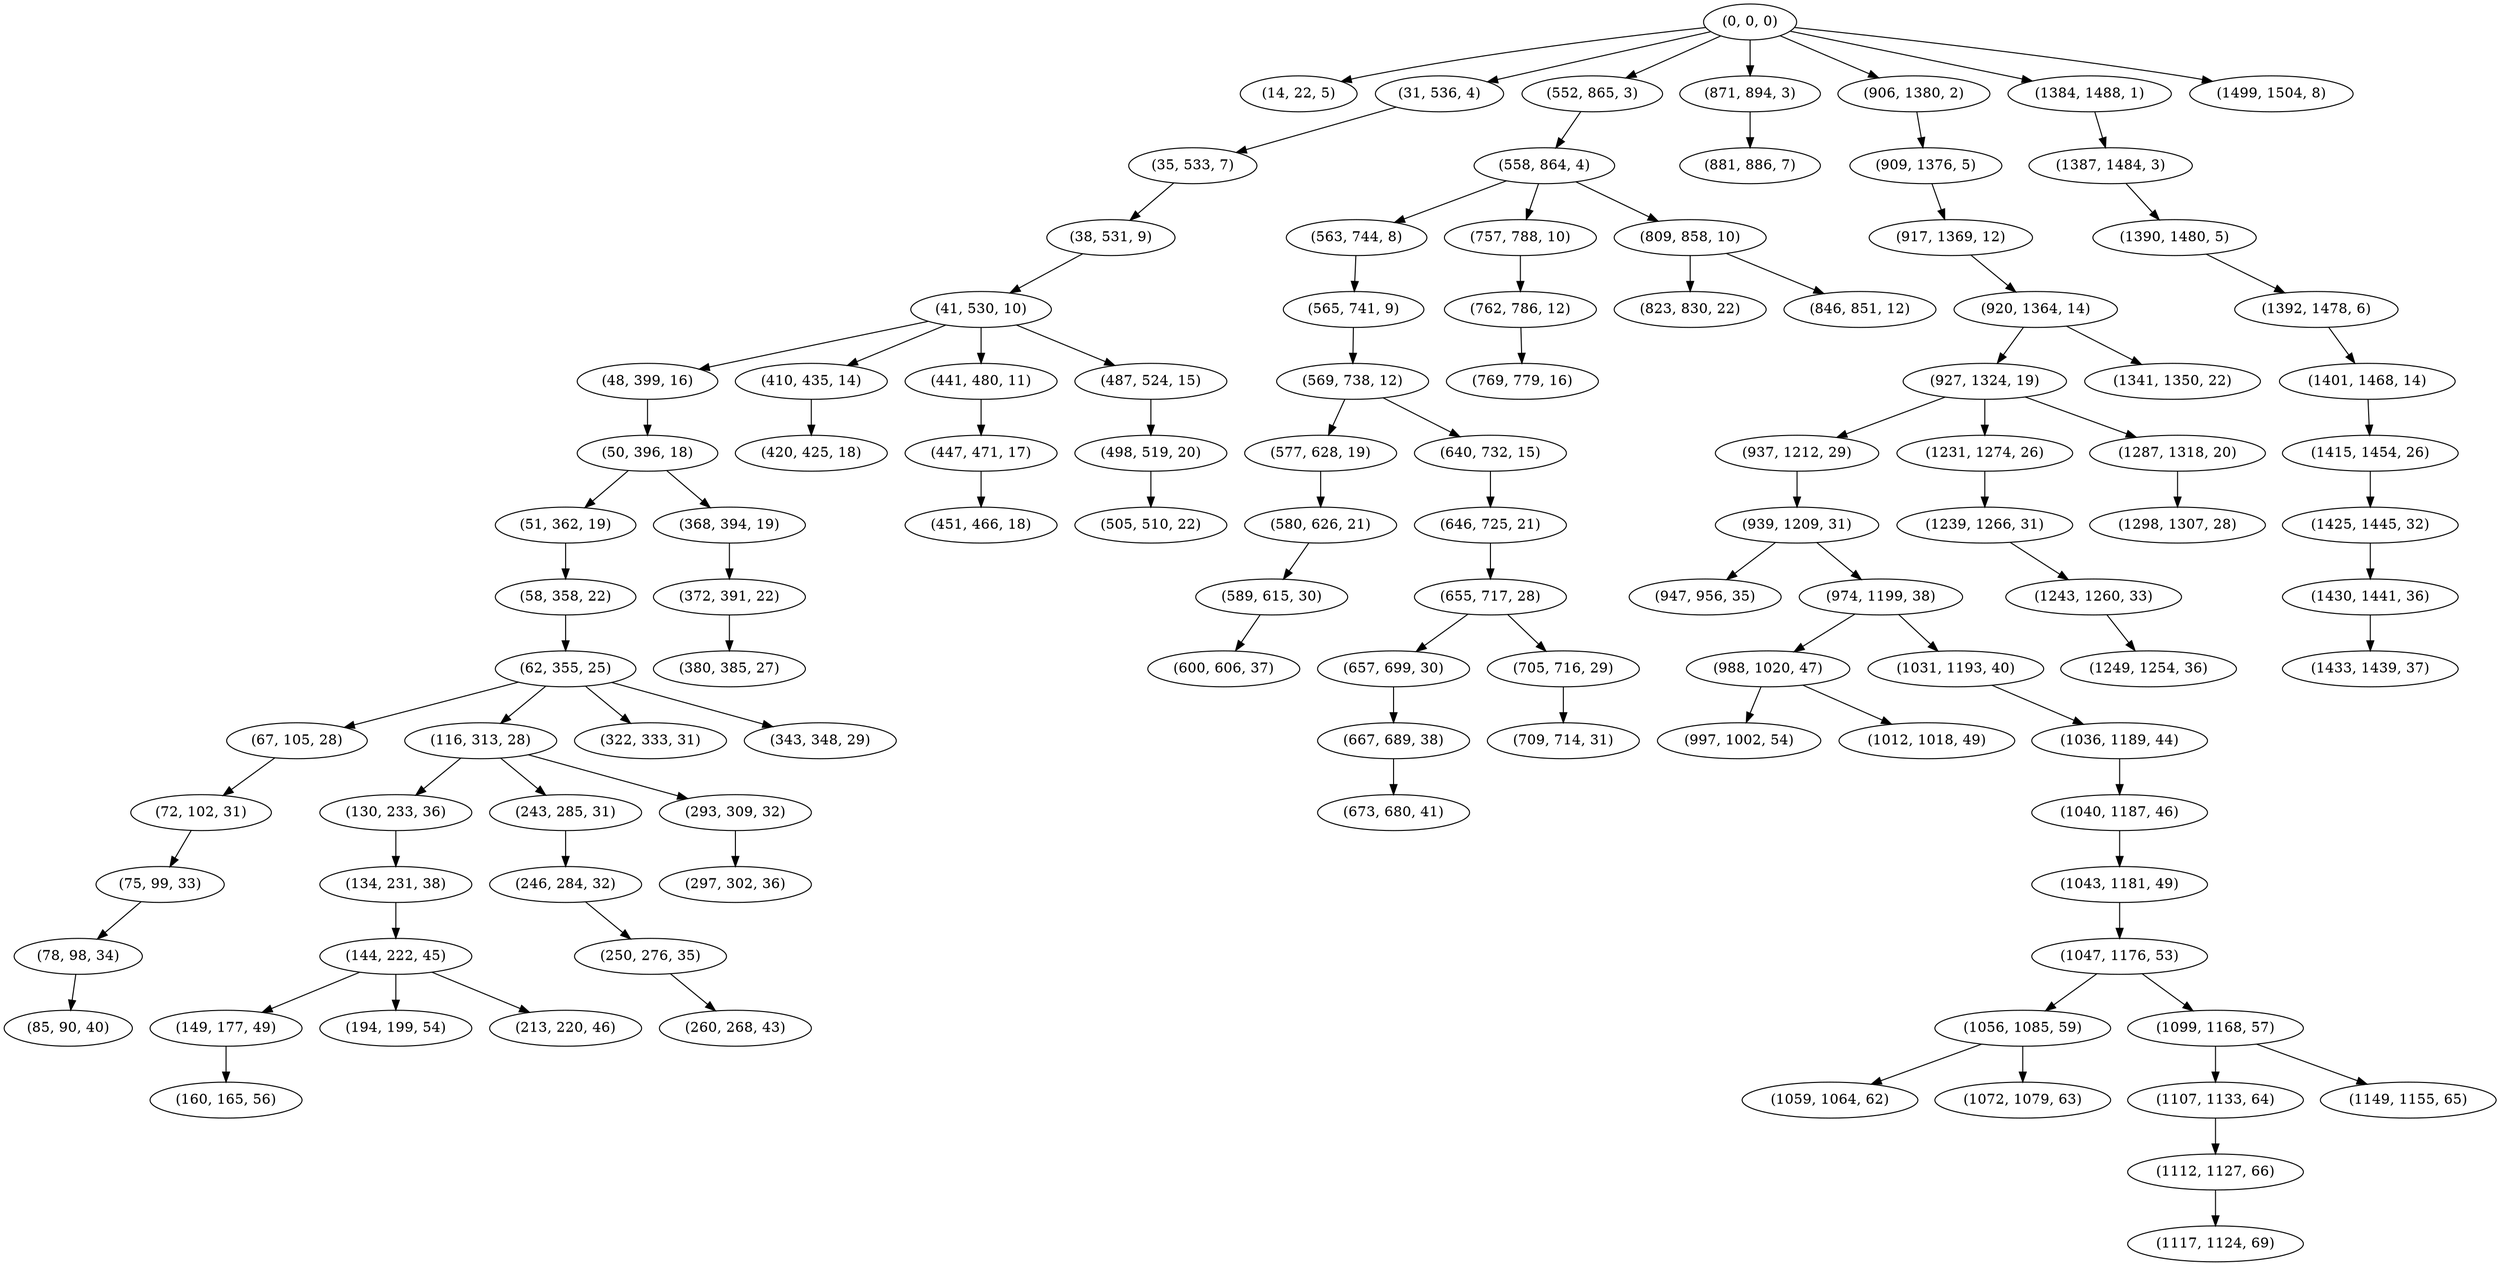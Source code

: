 digraph tree {
    "(0, 0, 0)";
    "(14, 22, 5)";
    "(31, 536, 4)";
    "(35, 533, 7)";
    "(38, 531, 9)";
    "(41, 530, 10)";
    "(48, 399, 16)";
    "(50, 396, 18)";
    "(51, 362, 19)";
    "(58, 358, 22)";
    "(62, 355, 25)";
    "(67, 105, 28)";
    "(72, 102, 31)";
    "(75, 99, 33)";
    "(78, 98, 34)";
    "(85, 90, 40)";
    "(116, 313, 28)";
    "(130, 233, 36)";
    "(134, 231, 38)";
    "(144, 222, 45)";
    "(149, 177, 49)";
    "(160, 165, 56)";
    "(194, 199, 54)";
    "(213, 220, 46)";
    "(243, 285, 31)";
    "(246, 284, 32)";
    "(250, 276, 35)";
    "(260, 268, 43)";
    "(293, 309, 32)";
    "(297, 302, 36)";
    "(322, 333, 31)";
    "(343, 348, 29)";
    "(368, 394, 19)";
    "(372, 391, 22)";
    "(380, 385, 27)";
    "(410, 435, 14)";
    "(420, 425, 18)";
    "(441, 480, 11)";
    "(447, 471, 17)";
    "(451, 466, 18)";
    "(487, 524, 15)";
    "(498, 519, 20)";
    "(505, 510, 22)";
    "(552, 865, 3)";
    "(558, 864, 4)";
    "(563, 744, 8)";
    "(565, 741, 9)";
    "(569, 738, 12)";
    "(577, 628, 19)";
    "(580, 626, 21)";
    "(589, 615, 30)";
    "(600, 606, 37)";
    "(640, 732, 15)";
    "(646, 725, 21)";
    "(655, 717, 28)";
    "(657, 699, 30)";
    "(667, 689, 38)";
    "(673, 680, 41)";
    "(705, 716, 29)";
    "(709, 714, 31)";
    "(757, 788, 10)";
    "(762, 786, 12)";
    "(769, 779, 16)";
    "(809, 858, 10)";
    "(823, 830, 22)";
    "(846, 851, 12)";
    "(871, 894, 3)";
    "(881, 886, 7)";
    "(906, 1380, 2)";
    "(909, 1376, 5)";
    "(917, 1369, 12)";
    "(920, 1364, 14)";
    "(927, 1324, 19)";
    "(937, 1212, 29)";
    "(939, 1209, 31)";
    "(947, 956, 35)";
    "(974, 1199, 38)";
    "(988, 1020, 47)";
    "(997, 1002, 54)";
    "(1012, 1018, 49)";
    "(1031, 1193, 40)";
    "(1036, 1189, 44)";
    "(1040, 1187, 46)";
    "(1043, 1181, 49)";
    "(1047, 1176, 53)";
    "(1056, 1085, 59)";
    "(1059, 1064, 62)";
    "(1072, 1079, 63)";
    "(1099, 1168, 57)";
    "(1107, 1133, 64)";
    "(1112, 1127, 66)";
    "(1117, 1124, 69)";
    "(1149, 1155, 65)";
    "(1231, 1274, 26)";
    "(1239, 1266, 31)";
    "(1243, 1260, 33)";
    "(1249, 1254, 36)";
    "(1287, 1318, 20)";
    "(1298, 1307, 28)";
    "(1341, 1350, 22)";
    "(1384, 1488, 1)";
    "(1387, 1484, 3)";
    "(1390, 1480, 5)";
    "(1392, 1478, 6)";
    "(1401, 1468, 14)";
    "(1415, 1454, 26)";
    "(1425, 1445, 32)";
    "(1430, 1441, 36)";
    "(1433, 1439, 37)";
    "(1499, 1504, 8)";
    "(0, 0, 0)" -> "(14, 22, 5)";
    "(0, 0, 0)" -> "(31, 536, 4)";
    "(0, 0, 0)" -> "(552, 865, 3)";
    "(0, 0, 0)" -> "(871, 894, 3)";
    "(0, 0, 0)" -> "(906, 1380, 2)";
    "(0, 0, 0)" -> "(1384, 1488, 1)";
    "(0, 0, 0)" -> "(1499, 1504, 8)";
    "(31, 536, 4)" -> "(35, 533, 7)";
    "(35, 533, 7)" -> "(38, 531, 9)";
    "(38, 531, 9)" -> "(41, 530, 10)";
    "(41, 530, 10)" -> "(48, 399, 16)";
    "(41, 530, 10)" -> "(410, 435, 14)";
    "(41, 530, 10)" -> "(441, 480, 11)";
    "(41, 530, 10)" -> "(487, 524, 15)";
    "(48, 399, 16)" -> "(50, 396, 18)";
    "(50, 396, 18)" -> "(51, 362, 19)";
    "(50, 396, 18)" -> "(368, 394, 19)";
    "(51, 362, 19)" -> "(58, 358, 22)";
    "(58, 358, 22)" -> "(62, 355, 25)";
    "(62, 355, 25)" -> "(67, 105, 28)";
    "(62, 355, 25)" -> "(116, 313, 28)";
    "(62, 355, 25)" -> "(322, 333, 31)";
    "(62, 355, 25)" -> "(343, 348, 29)";
    "(67, 105, 28)" -> "(72, 102, 31)";
    "(72, 102, 31)" -> "(75, 99, 33)";
    "(75, 99, 33)" -> "(78, 98, 34)";
    "(78, 98, 34)" -> "(85, 90, 40)";
    "(116, 313, 28)" -> "(130, 233, 36)";
    "(116, 313, 28)" -> "(243, 285, 31)";
    "(116, 313, 28)" -> "(293, 309, 32)";
    "(130, 233, 36)" -> "(134, 231, 38)";
    "(134, 231, 38)" -> "(144, 222, 45)";
    "(144, 222, 45)" -> "(149, 177, 49)";
    "(144, 222, 45)" -> "(194, 199, 54)";
    "(144, 222, 45)" -> "(213, 220, 46)";
    "(149, 177, 49)" -> "(160, 165, 56)";
    "(243, 285, 31)" -> "(246, 284, 32)";
    "(246, 284, 32)" -> "(250, 276, 35)";
    "(250, 276, 35)" -> "(260, 268, 43)";
    "(293, 309, 32)" -> "(297, 302, 36)";
    "(368, 394, 19)" -> "(372, 391, 22)";
    "(372, 391, 22)" -> "(380, 385, 27)";
    "(410, 435, 14)" -> "(420, 425, 18)";
    "(441, 480, 11)" -> "(447, 471, 17)";
    "(447, 471, 17)" -> "(451, 466, 18)";
    "(487, 524, 15)" -> "(498, 519, 20)";
    "(498, 519, 20)" -> "(505, 510, 22)";
    "(552, 865, 3)" -> "(558, 864, 4)";
    "(558, 864, 4)" -> "(563, 744, 8)";
    "(558, 864, 4)" -> "(757, 788, 10)";
    "(558, 864, 4)" -> "(809, 858, 10)";
    "(563, 744, 8)" -> "(565, 741, 9)";
    "(565, 741, 9)" -> "(569, 738, 12)";
    "(569, 738, 12)" -> "(577, 628, 19)";
    "(569, 738, 12)" -> "(640, 732, 15)";
    "(577, 628, 19)" -> "(580, 626, 21)";
    "(580, 626, 21)" -> "(589, 615, 30)";
    "(589, 615, 30)" -> "(600, 606, 37)";
    "(640, 732, 15)" -> "(646, 725, 21)";
    "(646, 725, 21)" -> "(655, 717, 28)";
    "(655, 717, 28)" -> "(657, 699, 30)";
    "(655, 717, 28)" -> "(705, 716, 29)";
    "(657, 699, 30)" -> "(667, 689, 38)";
    "(667, 689, 38)" -> "(673, 680, 41)";
    "(705, 716, 29)" -> "(709, 714, 31)";
    "(757, 788, 10)" -> "(762, 786, 12)";
    "(762, 786, 12)" -> "(769, 779, 16)";
    "(809, 858, 10)" -> "(823, 830, 22)";
    "(809, 858, 10)" -> "(846, 851, 12)";
    "(871, 894, 3)" -> "(881, 886, 7)";
    "(906, 1380, 2)" -> "(909, 1376, 5)";
    "(909, 1376, 5)" -> "(917, 1369, 12)";
    "(917, 1369, 12)" -> "(920, 1364, 14)";
    "(920, 1364, 14)" -> "(927, 1324, 19)";
    "(920, 1364, 14)" -> "(1341, 1350, 22)";
    "(927, 1324, 19)" -> "(937, 1212, 29)";
    "(927, 1324, 19)" -> "(1231, 1274, 26)";
    "(927, 1324, 19)" -> "(1287, 1318, 20)";
    "(937, 1212, 29)" -> "(939, 1209, 31)";
    "(939, 1209, 31)" -> "(947, 956, 35)";
    "(939, 1209, 31)" -> "(974, 1199, 38)";
    "(974, 1199, 38)" -> "(988, 1020, 47)";
    "(974, 1199, 38)" -> "(1031, 1193, 40)";
    "(988, 1020, 47)" -> "(997, 1002, 54)";
    "(988, 1020, 47)" -> "(1012, 1018, 49)";
    "(1031, 1193, 40)" -> "(1036, 1189, 44)";
    "(1036, 1189, 44)" -> "(1040, 1187, 46)";
    "(1040, 1187, 46)" -> "(1043, 1181, 49)";
    "(1043, 1181, 49)" -> "(1047, 1176, 53)";
    "(1047, 1176, 53)" -> "(1056, 1085, 59)";
    "(1047, 1176, 53)" -> "(1099, 1168, 57)";
    "(1056, 1085, 59)" -> "(1059, 1064, 62)";
    "(1056, 1085, 59)" -> "(1072, 1079, 63)";
    "(1099, 1168, 57)" -> "(1107, 1133, 64)";
    "(1099, 1168, 57)" -> "(1149, 1155, 65)";
    "(1107, 1133, 64)" -> "(1112, 1127, 66)";
    "(1112, 1127, 66)" -> "(1117, 1124, 69)";
    "(1231, 1274, 26)" -> "(1239, 1266, 31)";
    "(1239, 1266, 31)" -> "(1243, 1260, 33)";
    "(1243, 1260, 33)" -> "(1249, 1254, 36)";
    "(1287, 1318, 20)" -> "(1298, 1307, 28)";
    "(1384, 1488, 1)" -> "(1387, 1484, 3)";
    "(1387, 1484, 3)" -> "(1390, 1480, 5)";
    "(1390, 1480, 5)" -> "(1392, 1478, 6)";
    "(1392, 1478, 6)" -> "(1401, 1468, 14)";
    "(1401, 1468, 14)" -> "(1415, 1454, 26)";
    "(1415, 1454, 26)" -> "(1425, 1445, 32)";
    "(1425, 1445, 32)" -> "(1430, 1441, 36)";
    "(1430, 1441, 36)" -> "(1433, 1439, 37)";
}
